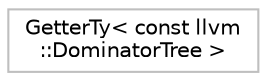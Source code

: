 digraph "Graphical Class Hierarchy"
{
 // LATEX_PDF_SIZE
  bgcolor="transparent";
  edge [fontname="Helvetica",fontsize="10",labelfontname="Helvetica",labelfontsize="10"];
  node [fontname="Helvetica",fontsize="10",shape=record];
  rankdir="LR";
  Node0 [label="GetterTy\< const llvm\l::DominatorTree \>",height=0.2,width=0.4,color="grey75",tooltip=" "];
}
